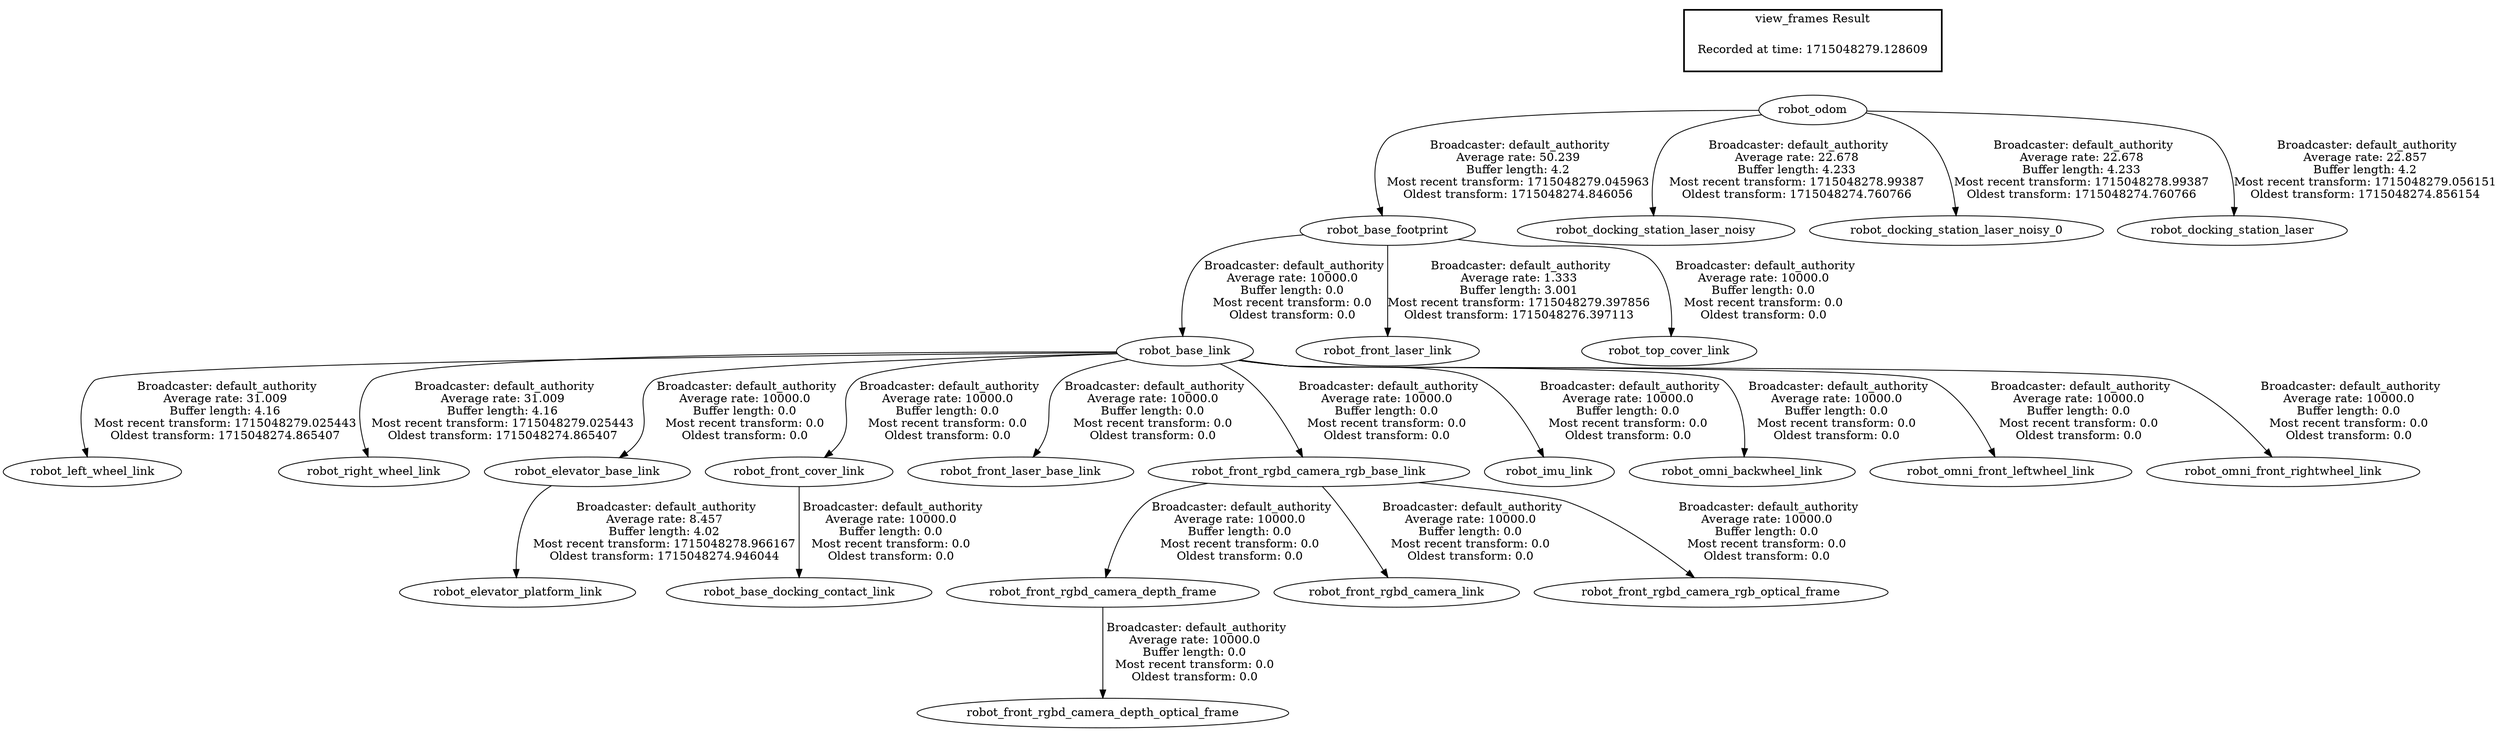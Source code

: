 digraph G {
"robot_odom" -> "robot_base_footprint"[label=" Broadcaster: default_authority\nAverage rate: 50.239\nBuffer length: 4.2\nMost recent transform: 1715048279.045963\nOldest transform: 1715048274.846056\n"];
"robot_odom" -> "robot_docking_station_laser_noisy"[label=" Broadcaster: default_authority\nAverage rate: 22.678\nBuffer length: 4.233\nMost recent transform: 1715048278.99387\nOldest transform: 1715048274.760766\n"];
"robot_odom" -> "robot_docking_station_laser_noisy_0"[label=" Broadcaster: default_authority\nAverage rate: 22.678\nBuffer length: 4.233\nMost recent transform: 1715048278.99387\nOldest transform: 1715048274.760766\n"];
"robot_odom" -> "robot_docking_station_laser"[label=" Broadcaster: default_authority\nAverage rate: 22.857\nBuffer length: 4.2\nMost recent transform: 1715048279.056151\nOldest transform: 1715048274.856154\n"];
"robot_base_link" -> "robot_left_wheel_link"[label=" Broadcaster: default_authority\nAverage rate: 31.009\nBuffer length: 4.16\nMost recent transform: 1715048279.025443\nOldest transform: 1715048274.865407\n"];
"robot_base_footprint" -> "robot_base_link"[label=" Broadcaster: default_authority\nAverage rate: 10000.0\nBuffer length: 0.0\nMost recent transform: 0.0\nOldest transform: 0.0\n"];
"robot_base_link" -> "robot_right_wheel_link"[label=" Broadcaster: default_authority\nAverage rate: 31.009\nBuffer length: 4.16\nMost recent transform: 1715048279.025443\nOldest transform: 1715048274.865407\n"];
"robot_elevator_base_link" -> "robot_elevator_platform_link"[label=" Broadcaster: default_authority\nAverage rate: 8.457\nBuffer length: 4.02\nMost recent transform: 1715048278.966167\nOldest transform: 1715048274.946044\n"];
"robot_base_link" -> "robot_elevator_base_link"[label=" Broadcaster: default_authority\nAverage rate: 10000.0\nBuffer length: 0.0\nMost recent transform: 0.0\nOldest transform: 0.0\n"];
"robot_front_cover_link" -> "robot_base_docking_contact_link"[label=" Broadcaster: default_authority\nAverage rate: 10000.0\nBuffer length: 0.0\nMost recent transform: 0.0\nOldest transform: 0.0\n"];
"robot_base_link" -> "robot_front_cover_link"[label=" Broadcaster: default_authority\nAverage rate: 10000.0\nBuffer length: 0.0\nMost recent transform: 0.0\nOldest transform: 0.0\n"];
"robot_base_link" -> "robot_front_laser_base_link"[label=" Broadcaster: default_authority\nAverage rate: 10000.0\nBuffer length: 0.0\nMost recent transform: 0.0\nOldest transform: 0.0\n"];
"robot_base_footprint" -> "robot_front_laser_link"[label=" Broadcaster: default_authority\nAverage rate: 1.333\nBuffer length: 3.001\nMost recent transform: 1715048279.397856\nOldest transform: 1715048276.397113\n"];
"robot_front_rgbd_camera_rgb_base_link" -> "robot_front_rgbd_camera_depth_frame"[label=" Broadcaster: default_authority\nAverage rate: 10000.0\nBuffer length: 0.0\nMost recent transform: 0.0\nOldest transform: 0.0\n"];
"robot_base_link" -> "robot_front_rgbd_camera_rgb_base_link"[label=" Broadcaster: default_authority\nAverage rate: 10000.0\nBuffer length: 0.0\nMost recent transform: 0.0\nOldest transform: 0.0\n"];
"robot_front_rgbd_camera_depth_frame" -> "robot_front_rgbd_camera_depth_optical_frame"[label=" Broadcaster: default_authority\nAverage rate: 10000.0\nBuffer length: 0.0\nMost recent transform: 0.0\nOldest transform: 0.0\n"];
"robot_front_rgbd_camera_rgb_base_link" -> "robot_front_rgbd_camera_link"[label=" Broadcaster: default_authority\nAverage rate: 10000.0\nBuffer length: 0.0\nMost recent transform: 0.0\nOldest transform: 0.0\n"];
"robot_front_rgbd_camera_rgb_base_link" -> "robot_front_rgbd_camera_rgb_optical_frame"[label=" Broadcaster: default_authority\nAverage rate: 10000.0\nBuffer length: 0.0\nMost recent transform: 0.0\nOldest transform: 0.0\n"];
"robot_base_link" -> "robot_imu_link"[label=" Broadcaster: default_authority\nAverage rate: 10000.0\nBuffer length: 0.0\nMost recent transform: 0.0\nOldest transform: 0.0\n"];
"robot_base_link" -> "robot_omni_backwheel_link"[label=" Broadcaster: default_authority\nAverage rate: 10000.0\nBuffer length: 0.0\nMost recent transform: 0.0\nOldest transform: 0.0\n"];
"robot_base_link" -> "robot_omni_front_leftwheel_link"[label=" Broadcaster: default_authority\nAverage rate: 10000.0\nBuffer length: 0.0\nMost recent transform: 0.0\nOldest transform: 0.0\n"];
"robot_base_link" -> "robot_omni_front_rightwheel_link"[label=" Broadcaster: default_authority\nAverage rate: 10000.0\nBuffer length: 0.0\nMost recent transform: 0.0\nOldest transform: 0.0\n"];
"robot_base_footprint" -> "robot_top_cover_link"[label=" Broadcaster: default_authority\nAverage rate: 10000.0\nBuffer length: 0.0\nMost recent transform: 0.0\nOldest transform: 0.0\n"];
edge [style=invis];
 subgraph cluster_legend { style=bold; color=black; label ="view_frames Result";
"Recorded at time: 1715048279.128609"[ shape=plaintext ] ;
}->"robot_odom";
}